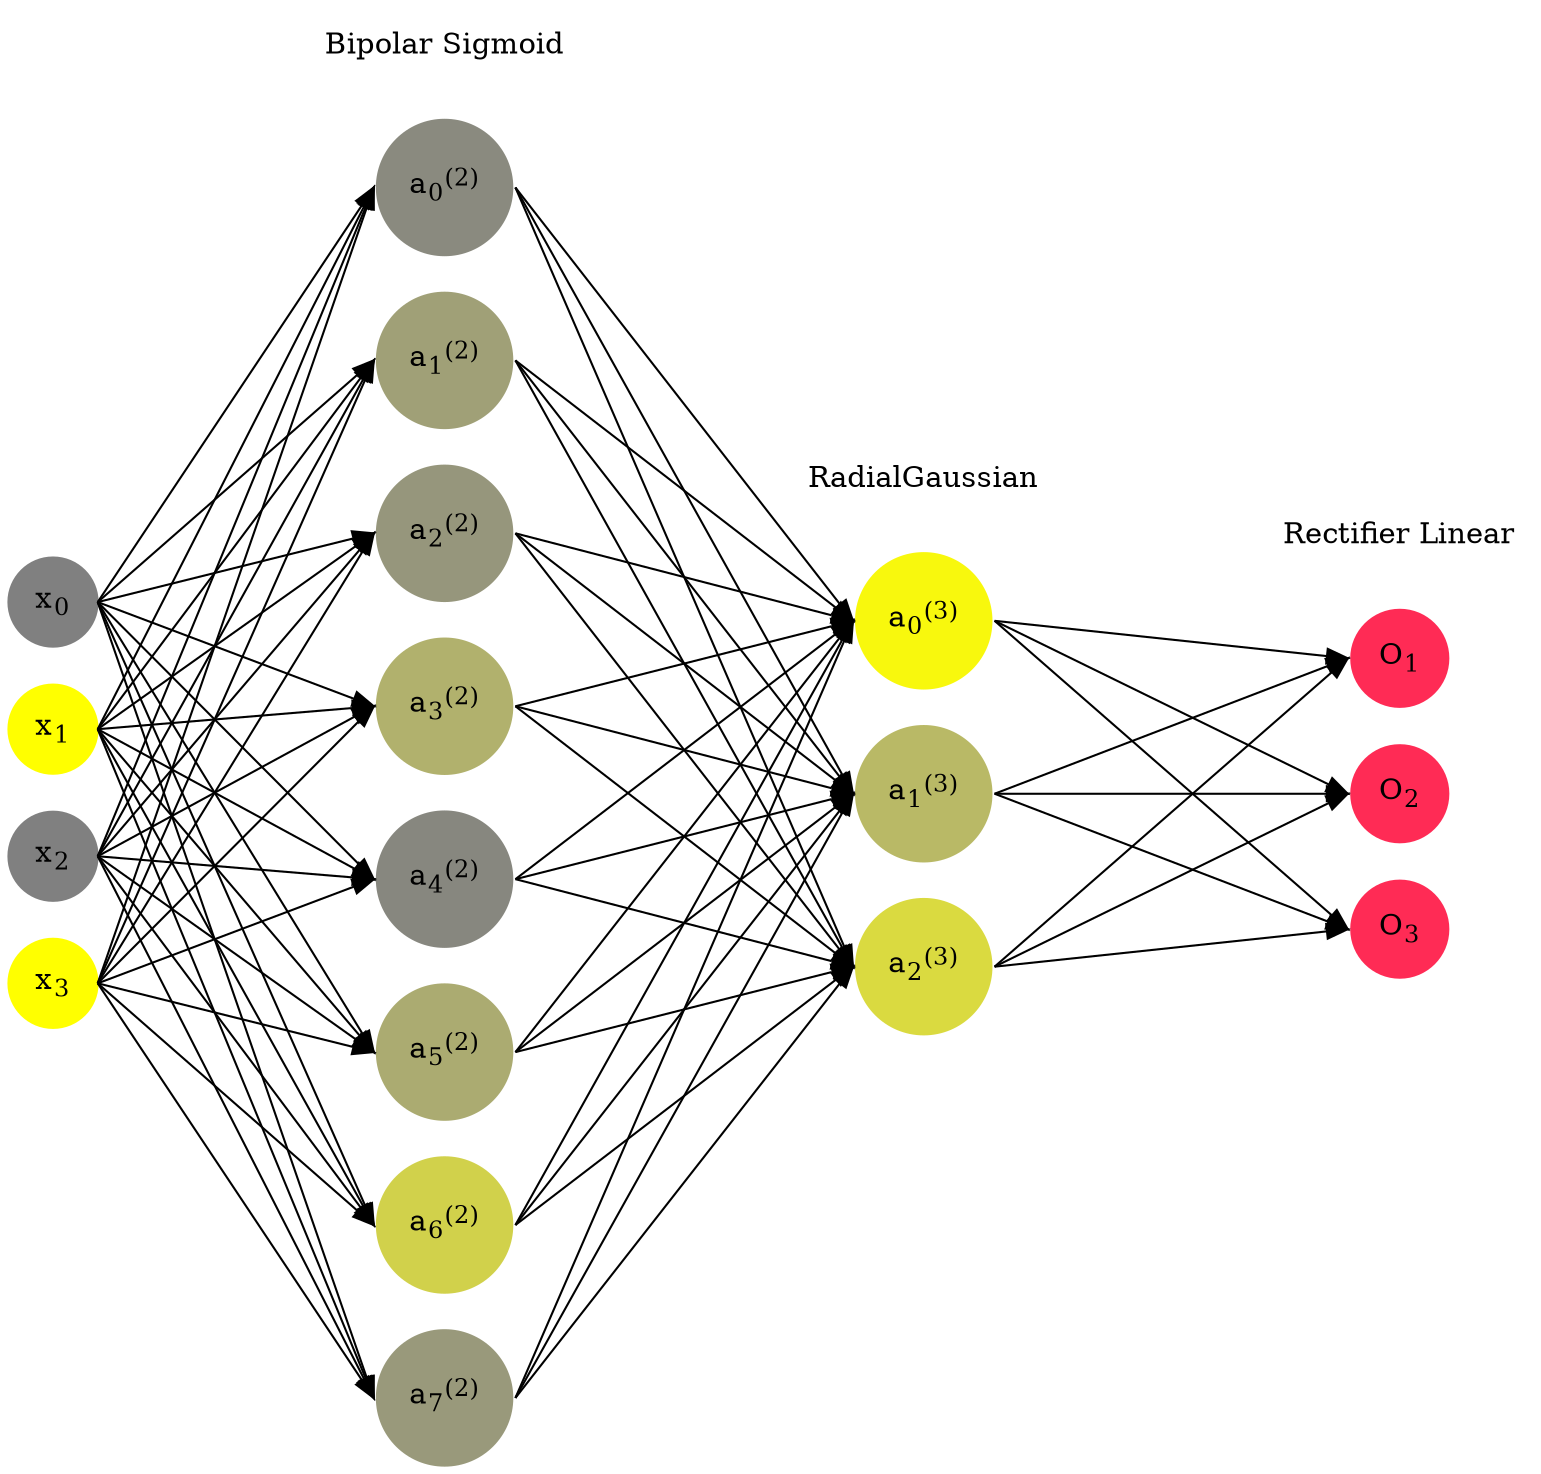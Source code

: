 digraph G {
	rankdir = LR;
	splines=false;
	edge[style=invis];
	ranksep= 1.4;
	{
	node [shape=circle, color="0.1667, 0.0, 0.5", style=filled, fillcolor="0.1667, 0.0, 0.5"];
	x0 [label=<x<sub>0</sub>>];
	}
	{
	node [shape=circle, color="0.1667, 1.0, 1.0", style=filled, fillcolor="0.1667, 1.0, 1.0"];
	x1 [label=<x<sub>1</sub>>];
	}
	{
	node [shape=circle, color="0.1667, 0.0, 0.5", style=filled, fillcolor="0.1667, 0.0, 0.5"];
	x2 [label=<x<sub>2</sub>>];
	}
	{
	node [shape=circle, color="0.1667, 1.0, 1.0", style=filled, fillcolor="0.1667, 1.0, 1.0"];
	x3 [label=<x<sub>3</sub>>];
	}
	{
	node [shape=circle, color="0.1667, 0.081716, 0.540858", style=filled, fillcolor="0.1667, 0.081716, 0.540858"];
	a02 [label=<a<sub>0</sub><sup>(2)</sup>>];
	}
	{
	node [shape=circle, color="0.1667, 0.255828, 0.627914", style=filled, fillcolor="0.1667, 0.255828, 0.627914"];
	a12 [label=<a<sub>1</sub><sup>(2)</sup>>];
	}
	{
	node [shape=circle, color="0.1667, 0.173511, 0.586756", style=filled, fillcolor="0.1667, 0.173511, 0.586756"];
	a22 [label=<a<sub>2</sub><sup>(2)</sup>>];
	}
	{
	node [shape=circle, color="0.1667, 0.385161, 0.692580", style=filled, fillcolor="0.1667, 0.385161, 0.692580"];
	a32 [label=<a<sub>3</sub><sup>(2)</sup>>];
	}
	{
	node [shape=circle, color="0.1667, 0.055884, 0.527942", style=filled, fillcolor="0.1667, 0.055884, 0.527942"];
	a42 [label=<a<sub>4</sub><sup>(2)</sup>>];
	}
	{
	node [shape=circle, color="0.1667, 0.339468, 0.669734", style=filled, fillcolor="0.1667, 0.339468, 0.669734"];
	a52 [label=<a<sub>5</sub><sup>(2)</sup>>];
	}
	{
	node [shape=circle, color="0.1667, 0.637537, 0.818768", style=filled, fillcolor="0.1667, 0.637537, 0.818768"];
	a62 [label=<a<sub>6</sub><sup>(2)</sup>>];
	}
	{
	node [shape=circle, color="0.1667, 0.197402, 0.598701", style=filled, fillcolor="0.1667, 0.197402, 0.598701"];
	a72 [label=<a<sub>7</sub><sup>(2)</sup>>];
	}
	{
	node [shape=circle, color="0.1667, 0.944416, 0.972208", style=filled, fillcolor="0.1667, 0.944416, 0.972208"];
	a03 [label=<a<sub>0</sub><sup>(3)</sup>>];
	}
	{
	node [shape=circle, color="0.1667, 0.447091, 0.723546", style=filled, fillcolor="0.1667, 0.447091, 0.723546"];
	a13 [label=<a<sub>1</sub><sup>(3)</sup>>];
	}
	{
	node [shape=circle, color="0.1667, 0.705401, 0.852700", style=filled, fillcolor="0.1667, 0.705401, 0.852700"];
	a23 [label=<a<sub>2</sub><sup>(3)</sup>>];
	}
	{
	node [shape=circle, color="0.9667, 0.83, 1.0", style=filled, fillcolor="0.9667, 0.83, 1.0"];
	O1 [label=<O<sub>1</sub>>];
	}
	{
	node [shape=circle, color="0.9667, 0.83, 1.0", style=filled, fillcolor="0.9667, 0.83, 1.0"];
	O2 [label=<O<sub>2</sub>>];
	}
	{
	node [shape=circle, color="0.9667, 0.83, 1.0", style=filled, fillcolor="0.9667, 0.83, 1.0"];
	O3 [label=<O<sub>3</sub>>];
	}
	{
	rank=same;
	x0->x1->x2->x3;
	}
	{
	rank=same;
	a02->a12->a22->a32->a42->a52->a62->a72;
	}
	{
	rank=same;
	a03->a13->a23;
	}
	{
	rank=same;
	O1->O2->O3;
	}
	l1 [shape=plaintext,label="Bipolar Sigmoid"];
	l1->a02;
	{rank=same; l1;a02};
	l2 [shape=plaintext,label="RadialGaussian"];
	l2->a03;
	{rank=same; l2;a03};
	l3 [shape=plaintext,label="Rectifier Linear"];
	l3->O1;
	{rank=same; l3;O1};
edge[style=solid, tailport=e, headport=w];
	{x0;x1;x2;x3} -> {a02;a12;a22;a32;a42;a52;a62;a72};
	{a02;a12;a22;a32;a42;a52;a62;a72} -> {a03;a13;a23};
	{a03;a13;a23} -> {O1,O2,O3};
}